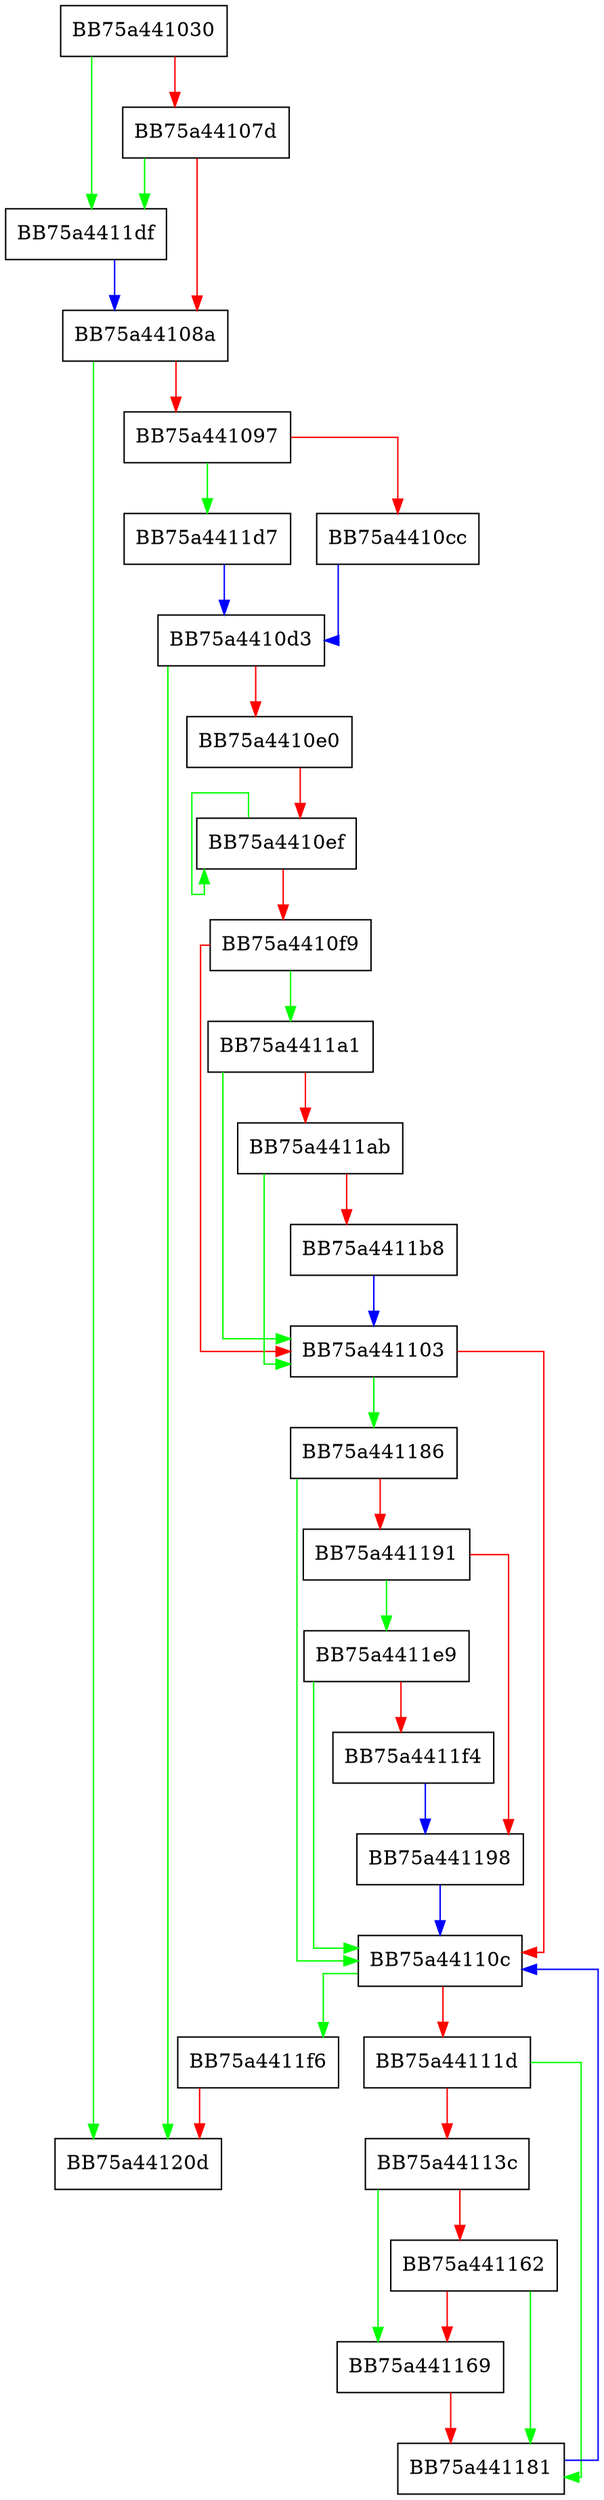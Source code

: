 digraph AutoSelfVfsInject {
  node [shape="box"];
  graph [splines=ortho];
  BB75a441030 -> BB75a4411df [color="green"];
  BB75a441030 -> BB75a44107d [color="red"];
  BB75a44107d -> BB75a4411df [color="green"];
  BB75a44107d -> BB75a44108a [color="red"];
  BB75a44108a -> BB75a44120d [color="green"];
  BB75a44108a -> BB75a441097 [color="red"];
  BB75a441097 -> BB75a4411d7 [color="green"];
  BB75a441097 -> BB75a4410cc [color="red"];
  BB75a4410cc -> BB75a4410d3 [color="blue"];
  BB75a4410d3 -> BB75a44120d [color="green"];
  BB75a4410d3 -> BB75a4410e0 [color="red"];
  BB75a4410e0 -> BB75a4410ef [color="red"];
  BB75a4410ef -> BB75a4410ef [color="green"];
  BB75a4410ef -> BB75a4410f9 [color="red"];
  BB75a4410f9 -> BB75a4411a1 [color="green"];
  BB75a4410f9 -> BB75a441103 [color="red"];
  BB75a441103 -> BB75a441186 [color="green"];
  BB75a441103 -> BB75a44110c [color="red"];
  BB75a44110c -> BB75a4411f6 [color="green"];
  BB75a44110c -> BB75a44111d [color="red"];
  BB75a44111d -> BB75a441181 [color="green"];
  BB75a44111d -> BB75a44113c [color="red"];
  BB75a44113c -> BB75a441169 [color="green"];
  BB75a44113c -> BB75a441162 [color="red"];
  BB75a441162 -> BB75a441181 [color="green"];
  BB75a441162 -> BB75a441169 [color="red"];
  BB75a441169 -> BB75a441181 [color="red"];
  BB75a441181 -> BB75a44110c [color="blue"];
  BB75a441186 -> BB75a44110c [color="green"];
  BB75a441186 -> BB75a441191 [color="red"];
  BB75a441191 -> BB75a4411e9 [color="green"];
  BB75a441191 -> BB75a441198 [color="red"];
  BB75a441198 -> BB75a44110c [color="blue"];
  BB75a4411a1 -> BB75a441103 [color="green"];
  BB75a4411a1 -> BB75a4411ab [color="red"];
  BB75a4411ab -> BB75a441103 [color="green"];
  BB75a4411ab -> BB75a4411b8 [color="red"];
  BB75a4411b8 -> BB75a441103 [color="blue"];
  BB75a4411d7 -> BB75a4410d3 [color="blue"];
  BB75a4411df -> BB75a44108a [color="blue"];
  BB75a4411e9 -> BB75a44110c [color="green"];
  BB75a4411e9 -> BB75a4411f4 [color="red"];
  BB75a4411f4 -> BB75a441198 [color="blue"];
  BB75a4411f6 -> BB75a44120d [color="red"];
}